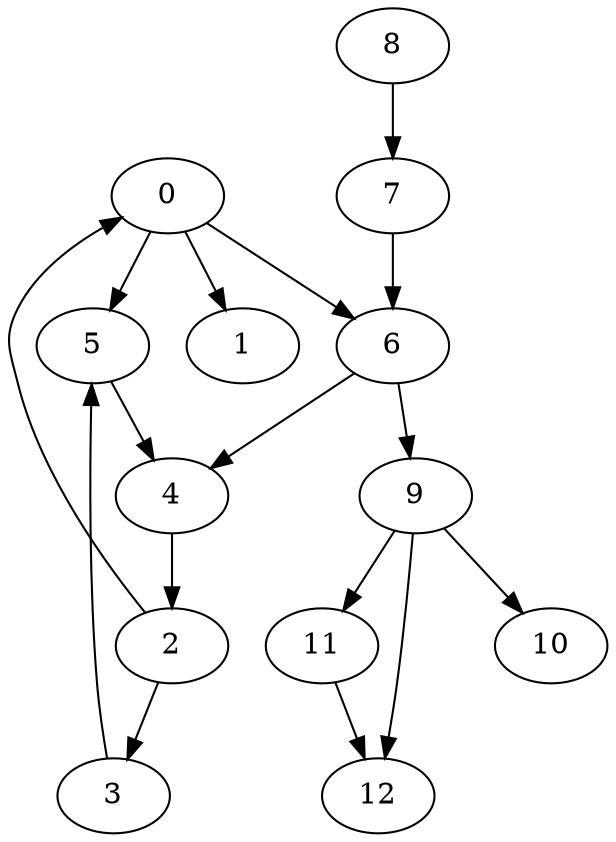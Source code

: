 digraph G {
	 0 -> 5;
	 0 -> 1;
	 0 -> 6;
	 2 -> 0;
	 2 -> 3;
	 3 -> 5;
	 4 -> 2;
	 5 -> 4;
	 6 -> 4;
	 6 -> 9;
	 7 -> 6;
	 8 -> 7;
	 9 -> 11;
	 9 -> 12;
	 9 -> 10;
	 11 -> 12;
}
